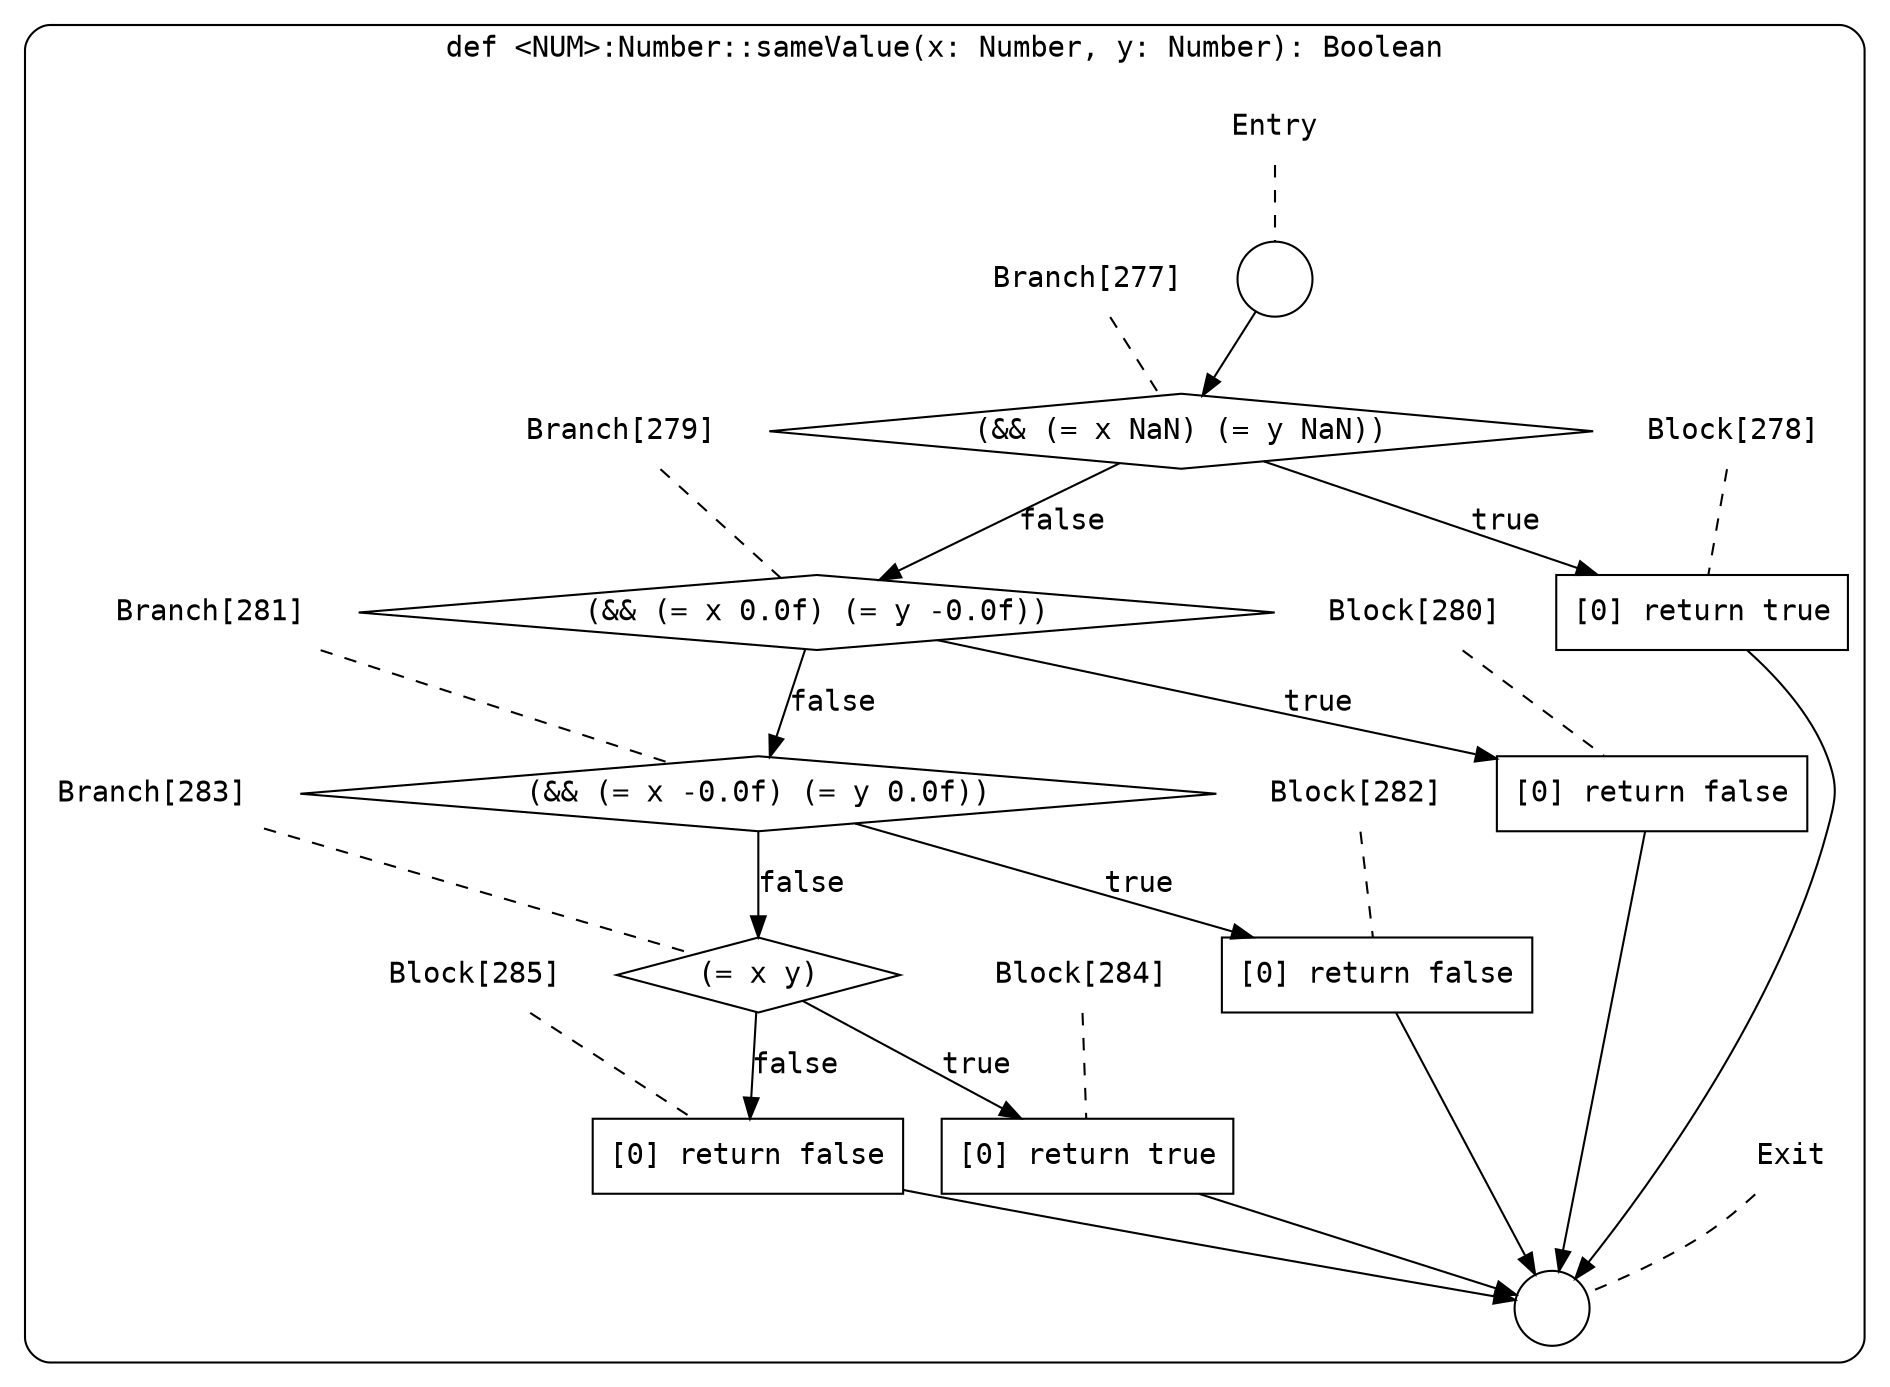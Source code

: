 digraph {
  graph [fontname = "Consolas"]
  node [fontname = "Consolas"]
  edge [fontname = "Consolas"]
  subgraph cluster25 {
    label = "def <NUM>:Number::sameValue(x: Number, y: Number): Boolean"
    style = rounded
    cluster25_entry_name [shape=none, label=<<font color="black">Entry</font>>]
    cluster25_entry_name -> cluster25_entry [arrowhead=none, color="black", style=dashed]
    cluster25_entry [shape=circle label=" " color="black" fillcolor="white" style=filled]
    cluster25_entry -> node277 [color="black"]
    cluster25_exit_name [shape=none, label=<<font color="black">Exit</font>>]
    cluster25_exit_name -> cluster25_exit [arrowhead=none, color="black", style=dashed]
    cluster25_exit [shape=circle label=" " color="black" fillcolor="white" style=filled]
    node277_name [shape=none, label=<<font color="black">Branch[277]</font>>]
    node277_name -> node277 [arrowhead=none, color="black", style=dashed]
    node277 [shape=diamond, label=<<font color="black">(&amp;&amp; (= x NaN) (= y NaN))</font>> color="black" fillcolor="white", style=filled]
    node277 -> node278 [label=<<font color="black">true</font>> color="black"]
    node277 -> node279 [label=<<font color="black">false</font>> color="black"]
    node278_name [shape=none, label=<<font color="black">Block[278]</font>>]
    node278_name -> node278 [arrowhead=none, color="black", style=dashed]
    node278 [shape=box, label=<<font color="black">[0] return true<BR ALIGN="LEFT"/></font>> color="black" fillcolor="white", style=filled]
    node278 -> cluster25_exit [color="black"]
    node279_name [shape=none, label=<<font color="black">Branch[279]</font>>]
    node279_name -> node279 [arrowhead=none, color="black", style=dashed]
    node279 [shape=diamond, label=<<font color="black">(&amp;&amp; (= x 0.0f) (= y -0.0f))</font>> color="black" fillcolor="white", style=filled]
    node279 -> node280 [label=<<font color="black">true</font>> color="black"]
    node279 -> node281 [label=<<font color="black">false</font>> color="black"]
    node280_name [shape=none, label=<<font color="black">Block[280]</font>>]
    node280_name -> node280 [arrowhead=none, color="black", style=dashed]
    node280 [shape=box, label=<<font color="black">[0] return false<BR ALIGN="LEFT"/></font>> color="black" fillcolor="white", style=filled]
    node280 -> cluster25_exit [color="black"]
    node281_name [shape=none, label=<<font color="black">Branch[281]</font>>]
    node281_name -> node281 [arrowhead=none, color="black", style=dashed]
    node281 [shape=diamond, label=<<font color="black">(&amp;&amp; (= x -0.0f) (= y 0.0f))</font>> color="black" fillcolor="white", style=filled]
    node281 -> node282 [label=<<font color="black">true</font>> color="black"]
    node281 -> node283 [label=<<font color="black">false</font>> color="black"]
    node282_name [shape=none, label=<<font color="black">Block[282]</font>>]
    node282_name -> node282 [arrowhead=none, color="black", style=dashed]
    node282 [shape=box, label=<<font color="black">[0] return false<BR ALIGN="LEFT"/></font>> color="black" fillcolor="white", style=filled]
    node282 -> cluster25_exit [color="black"]
    node283_name [shape=none, label=<<font color="black">Branch[283]</font>>]
    node283_name -> node283 [arrowhead=none, color="black", style=dashed]
    node283 [shape=diamond, label=<<font color="black">(= x y)</font>> color="black" fillcolor="white", style=filled]
    node283 -> node284 [label=<<font color="black">true</font>> color="black"]
    node283 -> node285 [label=<<font color="black">false</font>> color="black"]
    node284_name [shape=none, label=<<font color="black">Block[284]</font>>]
    node284_name -> node284 [arrowhead=none, color="black", style=dashed]
    node284 [shape=box, label=<<font color="black">[0] return true<BR ALIGN="LEFT"/></font>> color="black" fillcolor="white", style=filled]
    node284 -> cluster25_exit [color="black"]
    node285_name [shape=none, label=<<font color="black">Block[285]</font>>]
    node285_name -> node285 [arrowhead=none, color="black", style=dashed]
    node285 [shape=box, label=<<font color="black">[0] return false<BR ALIGN="LEFT"/></font>> color="black" fillcolor="white", style=filled]
    node285 -> cluster25_exit [color="black"]
  }
}